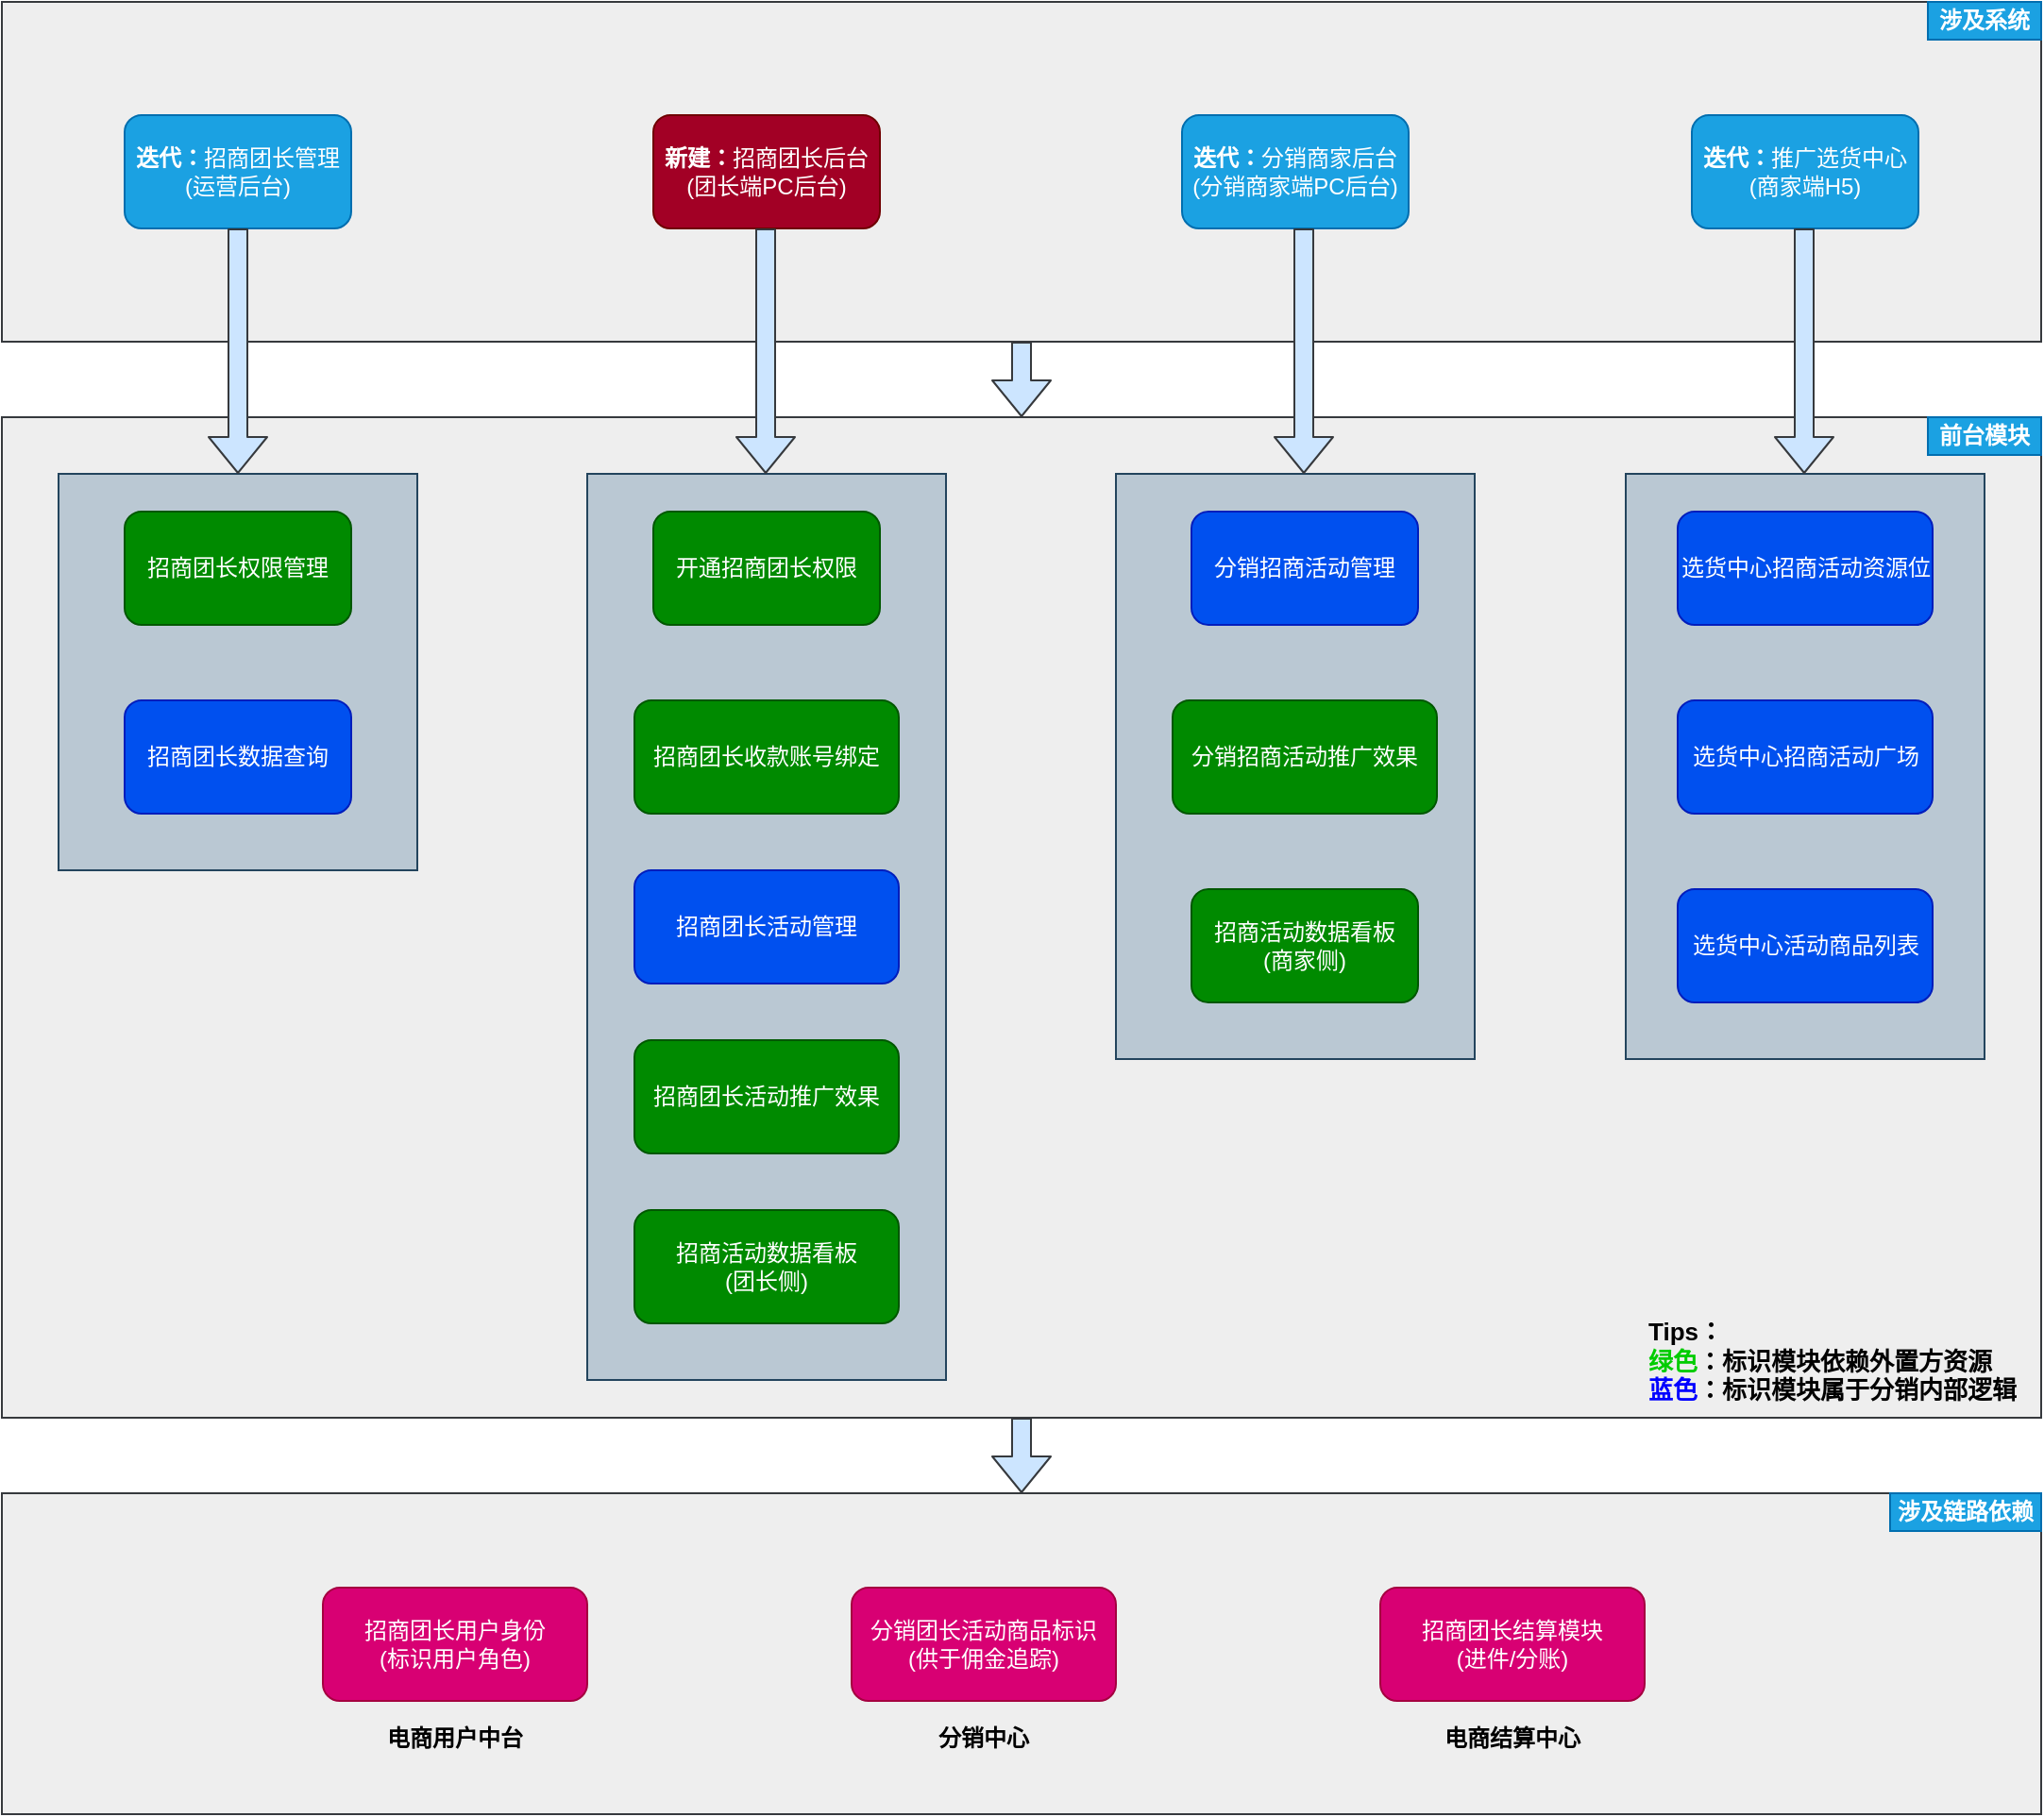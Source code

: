 <mxfile version="13.5.6" type="github">
  <diagram id="sDQF3REivoKdGZhRzImm" name="Page-1">
    <mxGraphModel dx="1186" dy="741" grid="1" gridSize="10" guides="1" tooltips="1" connect="1" arrows="1" fold="1" page="1" pageScale="1" pageWidth="1169" pageHeight="827" math="0" shadow="0">
      <root>
        <mxCell id="0" />
        <mxCell id="1" parent="0" />
        <mxCell id="6kFzEbM_GIrm2Gp5jAWL-1" value="" style="rounded=0;whiteSpace=wrap;html=1;fillColor=#eeeeee;strokeColor=#36393d;" vertex="1" parent="1">
          <mxGeometry x="60" y="320" width="1080" height="530" as="geometry" />
        </mxCell>
        <mxCell id="RmXMdpfBuPySY-zcTID--1" value="" style="rounded=0;whiteSpace=wrap;html=1;fillColor=#eeeeee;strokeColor=#36393d;" parent="1" vertex="1">
          <mxGeometry x="60" y="100" width="1080" height="180" as="geometry" />
        </mxCell>
        <mxCell id="RmXMdpfBuPySY-zcTID--2" value="&lt;b&gt;迭代：&lt;/b&gt;招商团长管理&lt;br&gt;(运营后台)" style="rounded=1;whiteSpace=wrap;html=1;fillColor=#1ba1e2;strokeColor=#006EAF;fontColor=#ffffff;" parent="1" vertex="1">
          <mxGeometry x="125" y="160" width="120" height="60" as="geometry" />
        </mxCell>
        <mxCell id="RmXMdpfBuPySY-zcTID--3" value="&lt;b&gt;新建：&lt;/b&gt;招商团长后台&lt;br&gt;(团长端PC后台)" style="rounded=1;whiteSpace=wrap;html=1;fillColor=#a20025;strokeColor=#6F0000;fontColor=#ffffff;" parent="1" vertex="1">
          <mxGeometry x="405" y="160" width="120" height="60" as="geometry" />
        </mxCell>
        <mxCell id="RmXMdpfBuPySY-zcTID--4" value="&lt;b&gt;迭代：&lt;/b&gt;分销商家后台&lt;br&gt;(分销商家端PC后台)" style="rounded=1;whiteSpace=wrap;html=1;fillColor=#1ba1e2;strokeColor=#006EAF;fontColor=#ffffff;" parent="1" vertex="1">
          <mxGeometry x="685" y="160" width="120" height="60" as="geometry" />
        </mxCell>
        <mxCell id="RmXMdpfBuPySY-zcTID--5" value="&lt;b&gt;迭代：&lt;/b&gt;推广选货中心&lt;br&gt;(商家端H5)" style="rounded=1;whiteSpace=wrap;html=1;fillColor=#1ba1e2;strokeColor=#006EAF;fontColor=#ffffff;" parent="1" vertex="1">
          <mxGeometry x="955" y="160" width="120" height="60" as="geometry" />
        </mxCell>
        <mxCell id="6kFzEbM_GIrm2Gp5jAWL-2" value="" style="rounded=0;whiteSpace=wrap;html=1;fillColor=#bac8d3;strokeColor=#23445d;" vertex="1" parent="1">
          <mxGeometry x="90" y="350" width="190" height="210" as="geometry" />
        </mxCell>
        <mxCell id="6kFzEbM_GIrm2Gp5jAWL-4" value="招商团长权限管理" style="rounded=1;whiteSpace=wrap;html=1;fillColor=#008a00;strokeColor=#005700;fontColor=#ffffff;" vertex="1" parent="1">
          <mxGeometry x="125" y="370" width="120" height="60" as="geometry" />
        </mxCell>
        <mxCell id="6kFzEbM_GIrm2Gp5jAWL-5" value="招商团长数据查询" style="rounded=1;whiteSpace=wrap;html=1;fillColor=#0050ef;strokeColor=#001DBC;fontColor=#ffffff;" vertex="1" parent="1">
          <mxGeometry x="125" y="470" width="120" height="60" as="geometry" />
        </mxCell>
        <mxCell id="6kFzEbM_GIrm2Gp5jAWL-6" value="" style="rounded=0;whiteSpace=wrap;html=1;fillColor=#bac8d3;strokeColor=#23445d;" vertex="1" parent="1">
          <mxGeometry x="370" y="350" width="190" height="480" as="geometry" />
        </mxCell>
        <mxCell id="6kFzEbM_GIrm2Gp5jAWL-7" value="开通招商团长权限" style="rounded=1;whiteSpace=wrap;html=1;fillColor=#008a00;strokeColor=#005700;fontColor=#ffffff;" vertex="1" parent="1">
          <mxGeometry x="405" y="370" width="120" height="60" as="geometry" />
        </mxCell>
        <mxCell id="6kFzEbM_GIrm2Gp5jAWL-8" value="招商团长收款账号绑定" style="rounded=1;whiteSpace=wrap;html=1;fillColor=#008a00;strokeColor=#005700;fontColor=#ffffff;" vertex="1" parent="1">
          <mxGeometry x="395" y="470" width="140" height="60" as="geometry" />
        </mxCell>
        <mxCell id="6kFzEbM_GIrm2Gp5jAWL-9" value="招商团长活动管理" style="rounded=1;whiteSpace=wrap;html=1;fillColor=#0050ef;strokeColor=#001DBC;fontColor=#ffffff;" vertex="1" parent="1">
          <mxGeometry x="395" y="560" width="140" height="60" as="geometry" />
        </mxCell>
        <mxCell id="6kFzEbM_GIrm2Gp5jAWL-10" value="招商活动数据看板&lt;br&gt;(团长侧)" style="rounded=1;whiteSpace=wrap;html=1;fillColor=#008a00;strokeColor=#005700;fontColor=#ffffff;" vertex="1" parent="1">
          <mxGeometry x="395" y="740" width="140" height="60" as="geometry" />
        </mxCell>
        <mxCell id="6kFzEbM_GIrm2Gp5jAWL-11" value="" style="rounded=0;whiteSpace=wrap;html=1;fillColor=#bac8d3;strokeColor=#23445d;" vertex="1" parent="1">
          <mxGeometry x="650" y="350" width="190" height="310" as="geometry" />
        </mxCell>
        <mxCell id="6kFzEbM_GIrm2Gp5jAWL-12" value="分销招商活动管理" style="rounded=1;whiteSpace=wrap;html=1;fillColor=#0050ef;strokeColor=#001DBC;fontColor=#ffffff;" vertex="1" parent="1">
          <mxGeometry x="690" y="370" width="120" height="60" as="geometry" />
        </mxCell>
        <mxCell id="6kFzEbM_GIrm2Gp5jAWL-13" value="招商活动数据看板&lt;br&gt;(商家侧)" style="rounded=1;whiteSpace=wrap;html=1;fillColor=#008a00;strokeColor=#005700;fontColor=#ffffff;" vertex="1" parent="1">
          <mxGeometry x="690" y="570" width="120" height="60" as="geometry" />
        </mxCell>
        <mxCell id="6kFzEbM_GIrm2Gp5jAWL-14" value="招商团长活动推广效果" style="rounded=1;whiteSpace=wrap;html=1;fillColor=#008a00;strokeColor=#005700;fontColor=#ffffff;" vertex="1" parent="1">
          <mxGeometry x="395" y="650" width="140" height="60" as="geometry" />
        </mxCell>
        <mxCell id="6kFzEbM_GIrm2Gp5jAWL-15" value="分销招商活动推广效果" style="rounded=1;whiteSpace=wrap;html=1;fillColor=#008a00;strokeColor=#005700;fontColor=#ffffff;" vertex="1" parent="1">
          <mxGeometry x="680" y="470" width="140" height="60" as="geometry" />
        </mxCell>
        <mxCell id="6kFzEbM_GIrm2Gp5jAWL-16" value="" style="rounded=0;whiteSpace=wrap;html=1;fillColor=#bac8d3;strokeColor=#23445d;" vertex="1" parent="1">
          <mxGeometry x="920" y="350" width="190" height="310" as="geometry" />
        </mxCell>
        <mxCell id="6kFzEbM_GIrm2Gp5jAWL-17" value="选货中心招商活动资源位" style="rounded=1;whiteSpace=wrap;html=1;fillColor=#0050ef;strokeColor=#001DBC;fontColor=#ffffff;" vertex="1" parent="1">
          <mxGeometry x="947.5" y="370" width="135" height="60" as="geometry" />
        </mxCell>
        <mxCell id="6kFzEbM_GIrm2Gp5jAWL-18" value="选货中心招商活动广场" style="rounded=1;whiteSpace=wrap;html=1;fillColor=#0050ef;strokeColor=#001DBC;fontColor=#ffffff;" vertex="1" parent="1">
          <mxGeometry x="947.5" y="470" width="135" height="60" as="geometry" />
        </mxCell>
        <mxCell id="6kFzEbM_GIrm2Gp5jAWL-19" value="选货中心活动商品列表" style="rounded=1;whiteSpace=wrap;html=1;fillColor=#0050ef;strokeColor=#001DBC;fontColor=#ffffff;" vertex="1" parent="1">
          <mxGeometry x="947.5" y="570" width="135" height="60" as="geometry" />
        </mxCell>
        <mxCell id="6kFzEbM_GIrm2Gp5jAWL-21" value="" style="shape=flexArrow;endArrow=classic;html=1;exitX=0.5;exitY=1;exitDx=0;exitDy=0;fillColor=#cce5ff;strokeColor=#36393d;" edge="1" parent="1" source="RmXMdpfBuPySY-zcTID--2" target="6kFzEbM_GIrm2Gp5jAWL-2">
          <mxGeometry width="50" height="50" relative="1" as="geometry">
            <mxPoint x="230" y="130" as="sourcePoint" />
            <mxPoint x="280" y="80" as="targetPoint" />
          </mxGeometry>
        </mxCell>
        <mxCell id="6kFzEbM_GIrm2Gp5jAWL-22" value="" style="shape=flexArrow;endArrow=classic;html=1;exitX=0.5;exitY=1;exitDx=0;exitDy=0;fillColor=#cce5ff;strokeColor=#36393d;" edge="1" parent="1">
          <mxGeometry width="50" height="50" relative="1" as="geometry">
            <mxPoint x="464.5" y="220" as="sourcePoint" />
            <mxPoint x="464.5" y="350" as="targetPoint" />
          </mxGeometry>
        </mxCell>
        <mxCell id="6kFzEbM_GIrm2Gp5jAWL-23" value="" style="shape=flexArrow;endArrow=classic;html=1;exitX=0.5;exitY=1;exitDx=0;exitDy=0;fillColor=#cce5ff;strokeColor=#36393d;" edge="1" parent="1">
          <mxGeometry width="50" height="50" relative="1" as="geometry">
            <mxPoint x="749.5" y="220" as="sourcePoint" />
            <mxPoint x="749.5" y="350" as="targetPoint" />
          </mxGeometry>
        </mxCell>
        <mxCell id="6kFzEbM_GIrm2Gp5jAWL-24" value="" style="shape=flexArrow;endArrow=classic;html=1;exitX=0.5;exitY=1;exitDx=0;exitDy=0;fillColor=#cce5ff;strokeColor=#36393d;" edge="1" parent="1">
          <mxGeometry width="50" height="50" relative="1" as="geometry">
            <mxPoint x="1014.5" y="220" as="sourcePoint" />
            <mxPoint x="1014.5" y="350" as="targetPoint" />
          </mxGeometry>
        </mxCell>
        <mxCell id="6kFzEbM_GIrm2Gp5jAWL-26" value="" style="rounded=0;whiteSpace=wrap;html=1;fillColor=#eeeeee;strokeColor=#36393d;" vertex="1" parent="1">
          <mxGeometry x="60" y="890" width="1080" height="170" as="geometry" />
        </mxCell>
        <mxCell id="6kFzEbM_GIrm2Gp5jAWL-27" value="分销团长活动商品标识&lt;br&gt;(供于佣金追踪)" style="rounded=1;whiteSpace=wrap;html=1;fillColor=#d80073;strokeColor=#A50040;fontColor=#ffffff;" vertex="1" parent="1">
          <mxGeometry x="510" y="940" width="140" height="60" as="geometry" />
        </mxCell>
        <mxCell id="6kFzEbM_GIrm2Gp5jAWL-28" value="招商团长结算模块&lt;br&gt;(进件/分账)" style="rounded=1;whiteSpace=wrap;html=1;fillColor=#d80073;strokeColor=#A50040;fontColor=#ffffff;" vertex="1" parent="1">
          <mxGeometry x="790" y="940" width="140" height="60" as="geometry" />
        </mxCell>
        <mxCell id="6kFzEbM_GIrm2Gp5jAWL-30" value="招商团长用户身份&lt;br&gt;(标识用户角色)" style="rounded=1;whiteSpace=wrap;html=1;fillColor=#d80073;strokeColor=#A50040;fontColor=#ffffff;" vertex="1" parent="1">
          <mxGeometry x="230" y="940" width="140" height="60" as="geometry" />
        </mxCell>
        <mxCell id="6kFzEbM_GIrm2Gp5jAWL-31" value="" style="shape=flexArrow;endArrow=classic;html=1;exitX=0.5;exitY=1;exitDx=0;exitDy=0;fillColor=#cce5ff;strokeColor=#36393d;entryX=0.5;entryY=0;entryDx=0;entryDy=0;" edge="1" parent="1" source="6kFzEbM_GIrm2Gp5jAWL-1" target="6kFzEbM_GIrm2Gp5jAWL-26">
          <mxGeometry width="50" height="50" relative="1" as="geometry">
            <mxPoint x="630" y="650" as="sourcePoint" />
            <mxPoint x="630" y="780" as="targetPoint" />
          </mxGeometry>
        </mxCell>
        <mxCell id="6kFzEbM_GIrm2Gp5jAWL-32" value="" style="shape=flexArrow;endArrow=classic;html=1;exitX=0.5;exitY=1;exitDx=0;exitDy=0;fillColor=#cce5ff;strokeColor=#36393d;entryX=0.5;entryY=0;entryDx=0;entryDy=0;" edge="1" parent="1" source="RmXMdpfBuPySY-zcTID--1" target="6kFzEbM_GIrm2Gp5jAWL-1">
          <mxGeometry width="50" height="50" relative="1" as="geometry">
            <mxPoint x="484.5" y="240" as="sourcePoint" />
            <mxPoint x="484.5" y="370" as="targetPoint" />
          </mxGeometry>
        </mxCell>
        <mxCell id="6kFzEbM_GIrm2Gp5jAWL-33" value="&lt;b&gt;涉及系统&lt;/b&gt;" style="text;html=1;strokeColor=#006EAF;fillColor=#1ba1e2;align=center;verticalAlign=middle;whiteSpace=wrap;rounded=0;fontColor=#ffffff;" vertex="1" parent="1">
          <mxGeometry x="1080" y="100" width="60" height="20" as="geometry" />
        </mxCell>
        <mxCell id="6kFzEbM_GIrm2Gp5jAWL-34" value="&lt;b&gt;前台模块&lt;/b&gt;" style="text;html=1;strokeColor=#006EAF;fillColor=#1ba1e2;align=center;verticalAlign=middle;whiteSpace=wrap;rounded=0;fontColor=#ffffff;" vertex="1" parent="1">
          <mxGeometry x="1080" y="320" width="60" height="20" as="geometry" />
        </mxCell>
        <mxCell id="6kFzEbM_GIrm2Gp5jAWL-35" value="&lt;b&gt;涉及链路依赖&lt;/b&gt;" style="text;html=1;strokeColor=#006EAF;fillColor=#1ba1e2;align=center;verticalAlign=middle;whiteSpace=wrap;rounded=0;fontColor=#ffffff;" vertex="1" parent="1">
          <mxGeometry x="1060" y="890" width="80" height="20" as="geometry" />
        </mxCell>
        <mxCell id="6kFzEbM_GIrm2Gp5jAWL-36" value="&lt;b&gt;电商用户中台&lt;/b&gt;" style="text;html=1;strokeColor=none;fillColor=none;align=center;verticalAlign=middle;whiteSpace=wrap;rounded=0;" vertex="1" parent="1">
          <mxGeometry x="250" y="1010" width="100" height="20" as="geometry" />
        </mxCell>
        <mxCell id="6kFzEbM_GIrm2Gp5jAWL-37" value="&lt;b&gt;分销中心&lt;/b&gt;" style="text;html=1;strokeColor=none;fillColor=none;align=center;verticalAlign=middle;whiteSpace=wrap;rounded=0;" vertex="1" parent="1">
          <mxGeometry x="530" y="1010" width="100" height="20" as="geometry" />
        </mxCell>
        <mxCell id="6kFzEbM_GIrm2Gp5jAWL-38" value="&lt;b&gt;电商结算中心&lt;/b&gt;" style="text;html=1;strokeColor=none;fillColor=none;align=center;verticalAlign=middle;whiteSpace=wrap;rounded=0;" vertex="1" parent="1">
          <mxGeometry x="810" y="1010" width="100" height="20" as="geometry" />
        </mxCell>
        <mxCell id="6kFzEbM_GIrm2Gp5jAWL-39" style="edgeStyle=orthogonalEdgeStyle;rounded=0;orthogonalLoop=1;jettySize=auto;html=1;exitX=0.5;exitY=1;exitDx=0;exitDy=0;" edge="1" parent="1" source="6kFzEbM_GIrm2Gp5jAWL-38" target="6kFzEbM_GIrm2Gp5jAWL-38">
          <mxGeometry relative="1" as="geometry" />
        </mxCell>
        <mxCell id="6kFzEbM_GIrm2Gp5jAWL-40" value="&lt;b style=&quot;font-size: 13px&quot;&gt;Tips：&lt;br&gt;&lt;font color=&quot;#00cc00&quot; style=&quot;font-size: 13px&quot;&gt;绿色&lt;/font&gt;：标识模块依赖外置方资源&lt;br&gt;&lt;font color=&quot;#0000ff&quot; style=&quot;font-size: 13px&quot;&gt;蓝色&lt;/font&gt;：标识模块属于分销内部逻辑&lt;/b&gt;" style="text;html=1;strokeColor=none;fillColor=none;align=left;verticalAlign=middle;whiteSpace=wrap;rounded=0;" vertex="1" parent="1">
          <mxGeometry x="930" y="790" width="210" height="60" as="geometry" />
        </mxCell>
      </root>
    </mxGraphModel>
  </diagram>
</mxfile>
